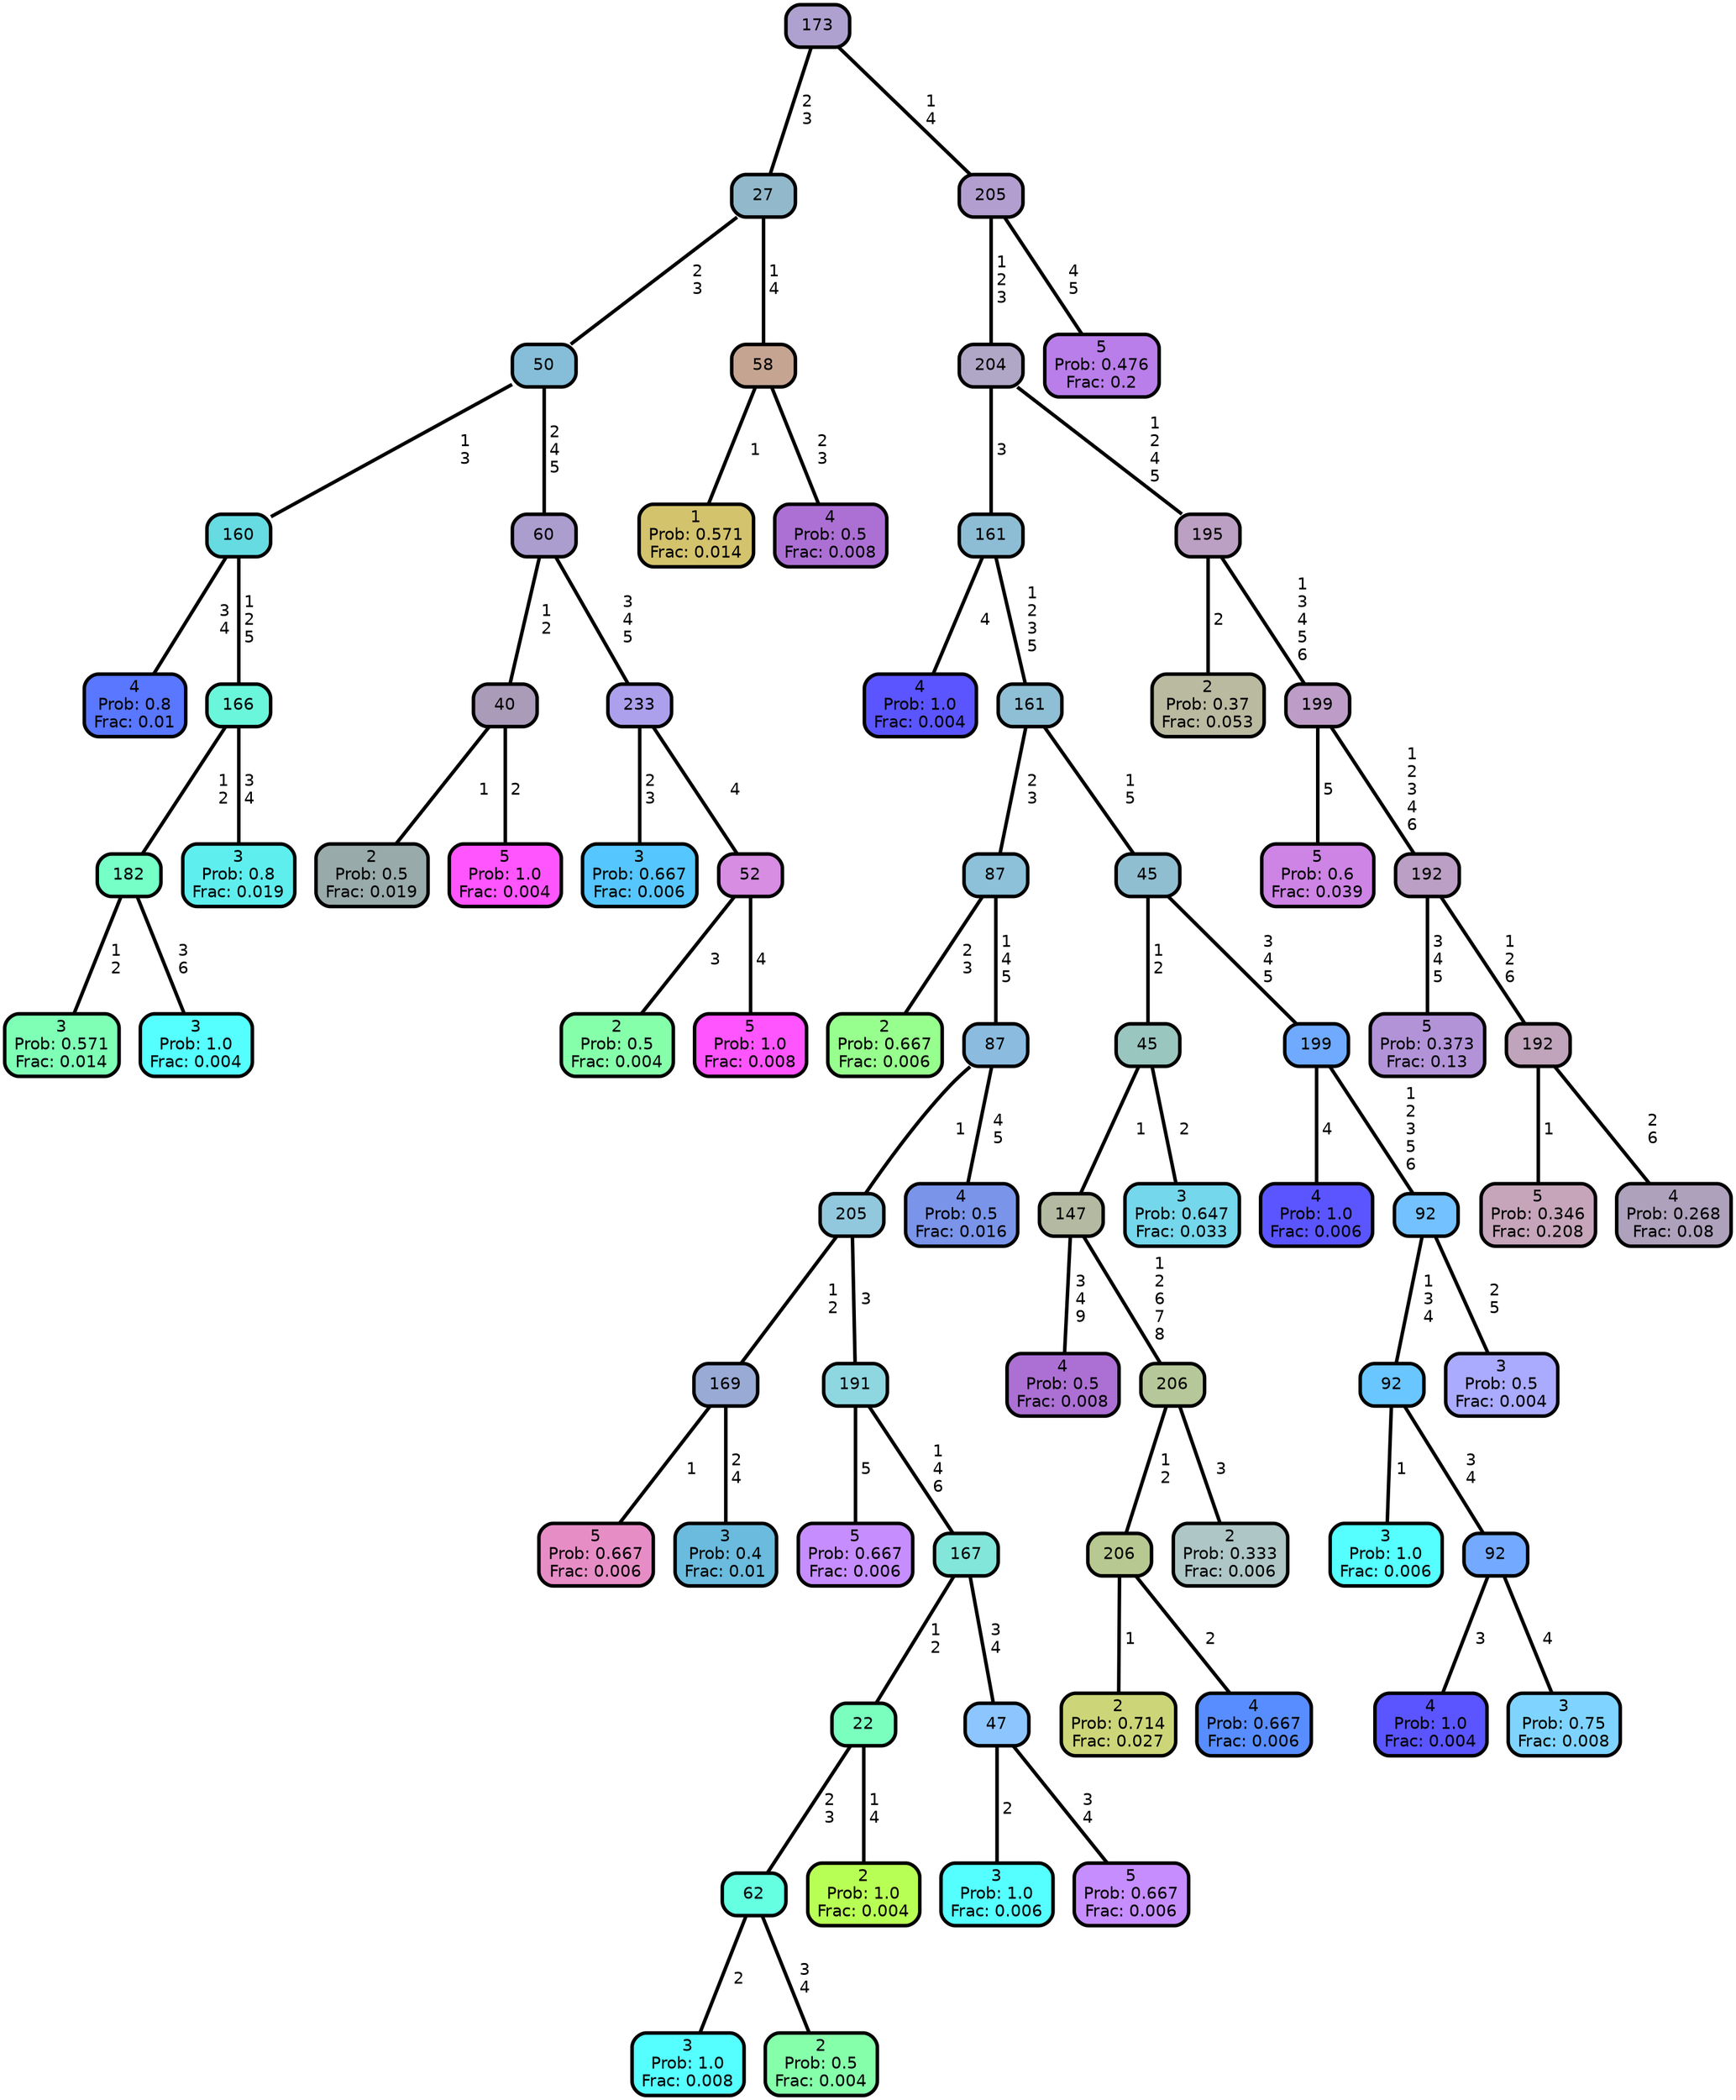 graph Tree {
node [shape=box, style="filled, rounded",color="black",penwidth="3",fontcolor="black",                 fontname=helvetica] ;
graph [ranksep="0 equally", splines=straight,                 bgcolor=transparent, dpi=200] ;
edge [fontname=helvetica, color=black] ;
0 [label="4
Prob: 0.8
Frac: 0.01", fillcolor="#5977ff"] ;
1 [label="160", fillcolor="#66dbe2"] ;
2 [label="3
Prob: 0.571
Frac: 0.014", fillcolor="#7fffb6"] ;
3 [label="182", fillcolor="#76ffc6"] ;
4 [label="3
Prob: 1.0
Frac: 0.004", fillcolor="#55ffff"] ;
5 [label="166", fillcolor="#6af6db"] ;
6 [label="3
Prob: 0.8
Frac: 0.019", fillcolor="#5feeee"] ;
7 [label="50", fillcolor="#86bed9"] ;
8 [label="2
Prob: 0.5
Frac: 0.019", fillcolor="#99aaaa"] ;
9 [label="40", fillcolor="#aa9bb8"] ;
10 [label="5
Prob: 1.0
Frac: 0.004", fillcolor="#ff55ff"] ;
11 [label="60", fillcolor="#ab9dce"] ;
12 [label="3
Prob: 0.667
Frac: 0.006", fillcolor="#56c6ff"] ;
13 [label="233", fillcolor="#aca0ec"] ;
14 [label="2
Prob: 0.5
Frac: 0.004", fillcolor="#86ffaa"] ;
15 [label="52", fillcolor="#d68de2"] ;
16 [label="5
Prob: 1.0
Frac: 0.008", fillcolor="#ff55ff"] ;
17 [label="27", fillcolor="#92b9cb"] ;
18 [label="1
Prob: 0.571
Frac: 0.014", fillcolor="#d3c36d"] ;
19 [label="58", fillcolor="#c5a592"] ;
20 [label="4
Prob: 0.5
Frac: 0.008", fillcolor="#ac70d4"] ;
21 [label="173", fillcolor="#aea1cf"] ;
22 [label="4
Prob: 1.0
Frac: 0.004", fillcolor="#5a55ff"] ;
23 [label="161", fillcolor="#8dbdd4"] ;
24 [label="2
Prob: 0.667
Frac: 0.006", fillcolor="#97ff8d"] ;
25 [label="87", fillcolor="#8cc1d9"] ;
26 [label="5
Prob: 0.667
Frac: 0.006", fillcolor="#e78dc6"] ;
27 [label="169", fillcolor="#99aad4"] ;
28 [label="3
Prob: 0.4
Frac: 0.01", fillcolor="#6abbdd"] ;
29 [label="205", fillcolor="#92c8dd"] ;
30 [label="5
Prob: 0.667
Frac: 0.006", fillcolor="#c68dff"] ;
31 [label="191", fillcolor="#8ed7e1"] ;
32 [label="3
Prob: 1.0
Frac: 0.008", fillcolor="#55ffff"] ;
33 [label="62", fillcolor="#65ffe2"] ;
34 [label="2
Prob: 0.5
Frac: 0.004", fillcolor="#86ffaa"] ;
35 [label="22", fillcolor="#7affbf"] ;
36 [label="2
Prob: 1.0
Frac: 0.004", fillcolor="#b8ff55"] ;
37 [label="167", fillcolor="#82e6da"] ;
38 [label="3
Prob: 1.0
Frac: 0.006", fillcolor="#55ffff"] ;
39 [label="47", fillcolor="#8dc6ff"] ;
40 [label="5
Prob: 0.667
Frac: 0.006", fillcolor="#c68dff"] ;
41 [label="87", fillcolor="#8bbce0"] ;
42 [label="4
Prob: 0.5
Frac: 0.016", fillcolor="#7994e9"] ;
43 [label="161", fillcolor="#8ebfd4"] ;
44 [label="4
Prob: 0.5
Frac: 0.008", fillcolor="#ac70d4"] ;
45 [label="147", fillcolor="#b4baa2"] ;
46 [label="2
Prob: 0.714
Frac: 0.027", fillcolor="#ccd679"] ;
47 [label="206", fillcolor="#b7c991"] ;
48 [label="4
Prob: 0.667
Frac: 0.006", fillcolor="#588dff"] ;
49 [label="206", fillcolor="#b6c899"] ;
50 [label="2
Prob: 0.333
Frac: 0.006", fillcolor="#aec6c6"] ;
51 [label="45", fillcolor="#9ac6c0"] ;
52 [label="3
Prob: 0.647
Frac: 0.033", fillcolor="#75d7eb"] ;
53 [label="45", fillcolor="#8fbed0"] ;
54 [label="4
Prob: 1.0
Frac: 0.006", fillcolor="#5a55ff"] ;
55 [label="199", fillcolor="#6faaff"] ;
56 [label="3
Prob: 1.0
Frac: 0.006", fillcolor="#55ffff"] ;
57 [label="92", fillcolor="#69c6ff"] ;
58 [label="4
Prob: 1.0
Frac: 0.004", fillcolor="#5a55ff"] ;
59 [label="92", fillcolor="#73aaff"] ;
60 [label="3
Prob: 0.75
Frac: 0.008", fillcolor="#7fd4ff"] ;
61 [label="92", fillcolor="#74c1ff"] ;
62 [label="3
Prob: 0.5
Frac: 0.004", fillcolor="#aaaaff"] ;
63 [label="204", fillcolor="#b0a7c7"] ;
64 [label="2
Prob: 0.37
Frac: 0.053", fillcolor="#b9baa0"] ;
65 [label="195", fillcolor="#bca0c3"] ;
66 [label="5
Prob: 0.6
Frac: 0.039", fillcolor="#cd84e5"] ;
67 [label="199", fillcolor="#bd9dc7"] ;
68 [label="5
Prob: 0.373
Frac: 0.13", fillcolor="#b293d8"] ;
69 [label="192", fillcolor="#bb9fc4"] ;
70 [label="5
Prob: 0.346
Frac: 0.208", fillcolor="#c6a5ba"] ;
71 [label="192", fillcolor="#bfa4bb"] ;
72 [label="4
Prob: 0.268
Frac: 0.08", fillcolor="#aea1bc"] ;
73 [label="205", fillcolor="#b29ecf"] ;
74 [label="5
Prob: 0.476
Frac: 0.2", fillcolor="#b97ee9"] ;
1 -- 0 [label=" 3\n 4",penwidth=3] ;
1 -- 5 [label=" 1\n 2\n 5",penwidth=3] ;
3 -- 2 [label=" 1\n 2",penwidth=3] ;
3 -- 4 [label=" 3\n 6",penwidth=3] ;
5 -- 3 [label=" 1\n 2",penwidth=3] ;
5 -- 6 [label=" 3\n 4",penwidth=3] ;
7 -- 1 [label=" 1\n 3",penwidth=3] ;
7 -- 11 [label=" 2\n 4\n 5",penwidth=3] ;
9 -- 8 [label=" 1",penwidth=3] ;
9 -- 10 [label=" 2",penwidth=3] ;
11 -- 9 [label=" 1\n 2",penwidth=3] ;
11 -- 13 [label=" 3\n 4\n 5",penwidth=3] ;
13 -- 12 [label=" 2\n 3",penwidth=3] ;
13 -- 15 [label=" 4",penwidth=3] ;
15 -- 14 [label=" 3",penwidth=3] ;
15 -- 16 [label=" 4",penwidth=3] ;
17 -- 7 [label=" 2\n 3",penwidth=3] ;
17 -- 19 [label=" 1\n 4",penwidth=3] ;
19 -- 18 [label=" 1",penwidth=3] ;
19 -- 20 [label=" 2\n 3",penwidth=3] ;
21 -- 17 [label=" 2\n 3",penwidth=3] ;
21 -- 73 [label=" 1\n 4",penwidth=3] ;
23 -- 22 [label=" 4",penwidth=3] ;
23 -- 43 [label=" 1\n 2\n 3\n 5",penwidth=3] ;
25 -- 24 [label=" 2\n 3",penwidth=3] ;
25 -- 41 [label=" 1\n 4\n 5",penwidth=3] ;
27 -- 26 [label=" 1",penwidth=3] ;
27 -- 28 [label=" 2\n 4",penwidth=3] ;
29 -- 27 [label=" 1\n 2",penwidth=3] ;
29 -- 31 [label=" 3",penwidth=3] ;
31 -- 30 [label=" 5",penwidth=3] ;
31 -- 37 [label=" 1\n 4\n 6",penwidth=3] ;
33 -- 32 [label=" 2",penwidth=3] ;
33 -- 34 [label=" 3\n 4",penwidth=3] ;
35 -- 33 [label=" 2\n 3",penwidth=3] ;
35 -- 36 [label=" 1\n 4",penwidth=3] ;
37 -- 35 [label=" 1\n 2",penwidth=3] ;
37 -- 39 [label=" 3\n 4",penwidth=3] ;
39 -- 38 [label=" 2",penwidth=3] ;
39 -- 40 [label=" 3\n 4",penwidth=3] ;
41 -- 29 [label=" 1",penwidth=3] ;
41 -- 42 [label=" 4\n 5",penwidth=3] ;
43 -- 25 [label=" 2\n 3",penwidth=3] ;
43 -- 53 [label=" 1\n 5",penwidth=3] ;
45 -- 44 [label=" 3\n 4\n 9",penwidth=3] ;
45 -- 49 [label=" 1\n 2\n 6\n 7\n 8",penwidth=3] ;
47 -- 46 [label=" 1",penwidth=3] ;
47 -- 48 [label=" 2",penwidth=3] ;
49 -- 47 [label=" 1\n 2",penwidth=3] ;
49 -- 50 [label=" 3",penwidth=3] ;
51 -- 45 [label=" 1",penwidth=3] ;
51 -- 52 [label=" 2",penwidth=3] ;
53 -- 51 [label=" 1\n 2",penwidth=3] ;
53 -- 55 [label=" 3\n 4\n 5",penwidth=3] ;
55 -- 54 [label=" 4",penwidth=3] ;
55 -- 61 [label=" 1\n 2\n 3\n 5\n 6",penwidth=3] ;
57 -- 56 [label=" 1",penwidth=3] ;
57 -- 59 [label=" 3\n 4",penwidth=3] ;
59 -- 58 [label=" 3",penwidth=3] ;
59 -- 60 [label=" 4",penwidth=3] ;
61 -- 57 [label=" 1\n 3\n 4",penwidth=3] ;
61 -- 62 [label=" 2\n 5",penwidth=3] ;
63 -- 23 [label=" 3",penwidth=3] ;
63 -- 65 [label=" 1\n 2\n 4\n 5",penwidth=3] ;
65 -- 64 [label=" 2",penwidth=3] ;
65 -- 67 [label=" 1\n 3\n 4\n 5\n 6",penwidth=3] ;
67 -- 66 [label=" 5",penwidth=3] ;
67 -- 69 [label=" 1\n 2\n 3\n 4\n 6",penwidth=3] ;
69 -- 68 [label=" 3\n 4\n 5",penwidth=3] ;
69 -- 71 [label=" 1\n 2\n 6",penwidth=3] ;
71 -- 70 [label=" 1",penwidth=3] ;
71 -- 72 [label=" 2\n 6",penwidth=3] ;
73 -- 63 [label=" 1\n 2\n 3",penwidth=3] ;
73 -- 74 [label=" 4\n 5",penwidth=3] ;
{rank = same;}}